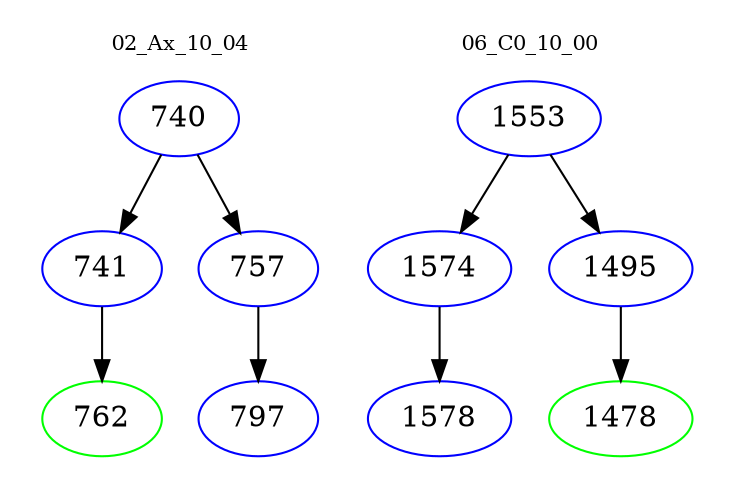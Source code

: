 digraph{
subgraph cluster_0 {
color = white
label = "02_Ax_10_04";
fontsize=10;
T0_740 [label="740", color="blue"]
T0_740 -> T0_741 [color="black"]
T0_741 [label="741", color="blue"]
T0_741 -> T0_762 [color="black"]
T0_762 [label="762", color="green"]
T0_740 -> T0_757 [color="black"]
T0_757 [label="757", color="blue"]
T0_757 -> T0_797 [color="black"]
T0_797 [label="797", color="blue"]
}
subgraph cluster_1 {
color = white
label = "06_C0_10_00";
fontsize=10;
T1_1553 [label="1553", color="blue"]
T1_1553 -> T1_1574 [color="black"]
T1_1574 [label="1574", color="blue"]
T1_1574 -> T1_1578 [color="black"]
T1_1578 [label="1578", color="blue"]
T1_1553 -> T1_1495 [color="black"]
T1_1495 [label="1495", color="blue"]
T1_1495 -> T1_1478 [color="black"]
T1_1478 [label="1478", color="green"]
}
}
